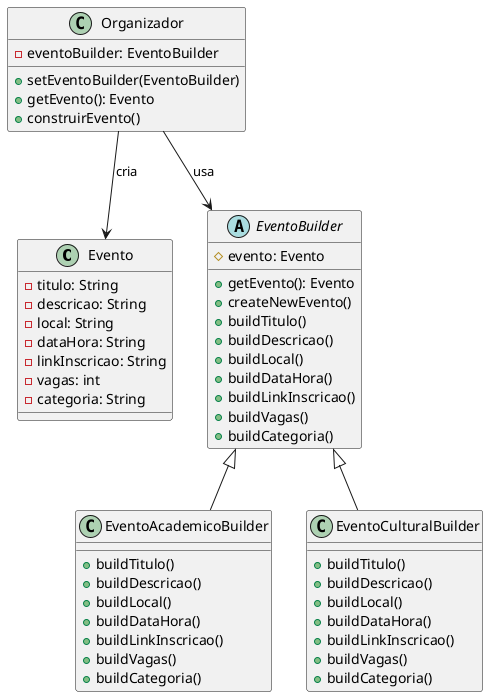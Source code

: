 ﻿@startuml Builder

class Evento {
  - titulo: String
  - descricao: String
  - local: String
  - dataHora: String
  - linkInscricao: String
  - vagas: int
  - categoria: String
}

abstract class EventoBuilder {
  # evento: Evento
  + getEvento(): Evento
  + createNewEvento()
  + buildTitulo()
  + buildDescricao()
  + buildLocal()
  + buildDataHora()
  + buildLinkInscricao()
  + buildVagas()
  + buildCategoria()
}

class EventoAcademicoBuilder {
  + buildTitulo()
  + buildDescricao()
  + buildLocal()
  + buildDataHora()
  + buildLinkInscricao()
  + buildVagas()
  + buildCategoria()
}

class EventoCulturalBuilder {
  + buildTitulo()
  + buildDescricao()
  + buildLocal()
  + buildDataHora()
  + buildLinkInscricao()
  + buildVagas()
  + buildCategoria()
}

class Organizador {
  - eventoBuilder: EventoBuilder
  + setEventoBuilder(EventoBuilder)
  + getEvento(): Evento
  + construirEvento()
}

' Relacionamentos
EventoBuilder <|-- EventoAcademicoBuilder
EventoBuilder <|-- EventoCulturalBuilder

Organizador --> EventoBuilder : usa
Organizador --> Evento : cria

@enduml
